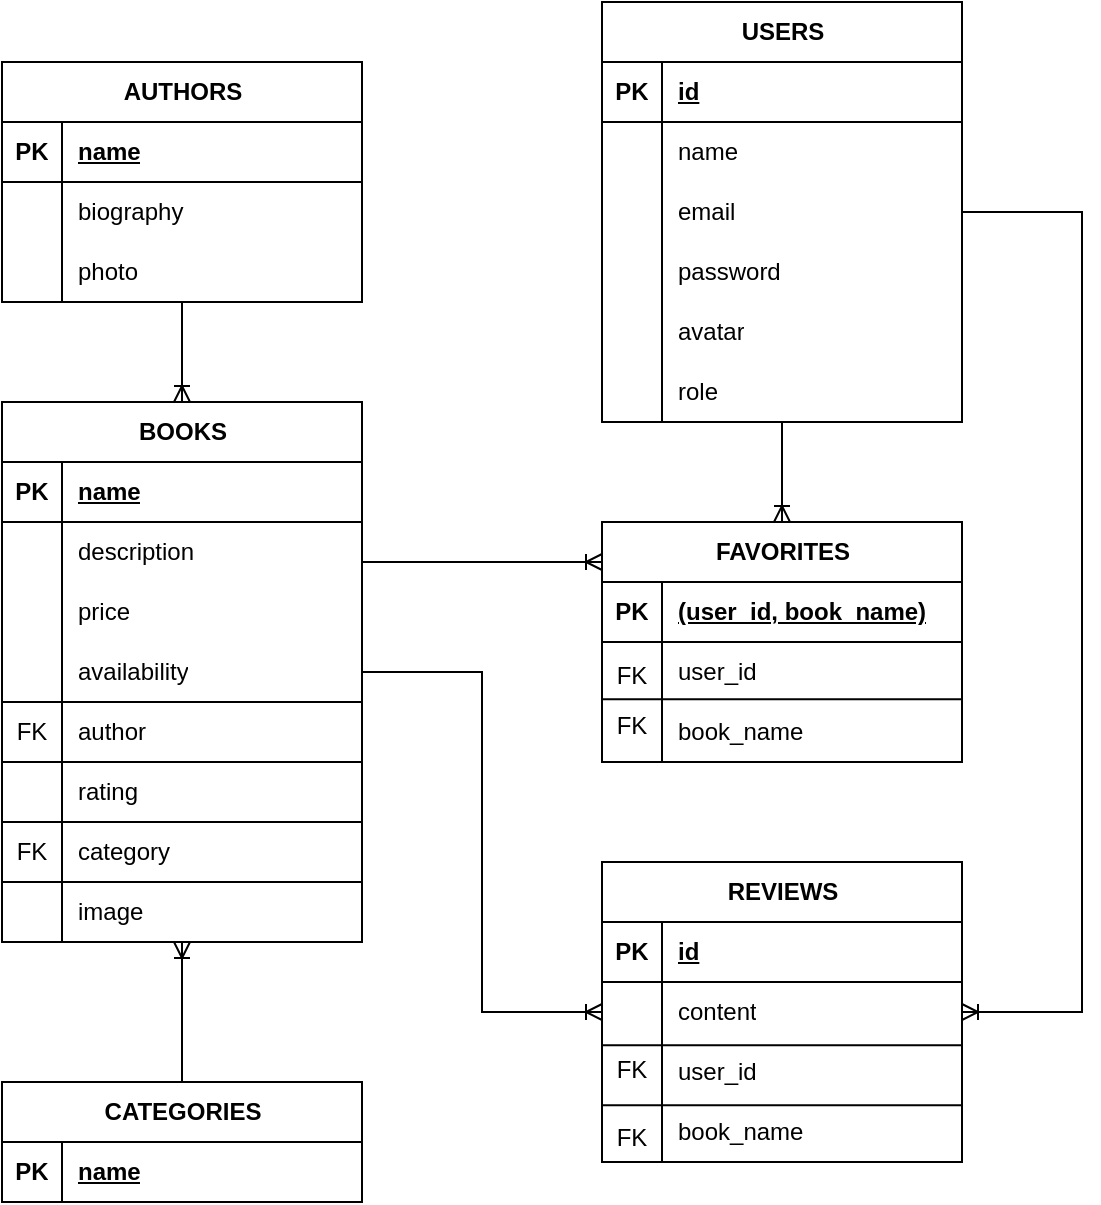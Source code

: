 <mxfile version="23.1.5" type="device">
  <diagram name="Страница — 1" id="vnPhwFJHnzFwssH29mD_">
    <mxGraphModel dx="1235" dy="740" grid="1" gridSize="10" guides="1" tooltips="1" connect="1" arrows="1" fold="1" page="1" pageScale="1" pageWidth="827" pageHeight="1169" math="0" shadow="0">
      <root>
        <mxCell id="0" />
        <mxCell id="1" parent="0" />
        <mxCell id="-K-xF2deEh4Nze6pTXNh-1" value="USERS" style="shape=table;startSize=30;container=1;collapsible=1;childLayout=tableLayout;fixedRows=1;rowLines=0;fontStyle=1;align=center;resizeLast=1;html=1;" vertex="1" parent="1">
          <mxGeometry x="380" y="80" width="180" height="210" as="geometry" />
        </mxCell>
        <mxCell id="-K-xF2deEh4Nze6pTXNh-2" value="" style="shape=tableRow;horizontal=0;startSize=0;swimlaneHead=0;swimlaneBody=0;fillColor=none;collapsible=0;dropTarget=0;points=[[0,0.5],[1,0.5]];portConstraint=eastwest;top=0;left=0;right=0;bottom=1;" vertex="1" parent="-K-xF2deEh4Nze6pTXNh-1">
          <mxGeometry y="30" width="180" height="30" as="geometry" />
        </mxCell>
        <mxCell id="-K-xF2deEh4Nze6pTXNh-3" value="PK" style="shape=partialRectangle;connectable=0;fillColor=none;top=0;left=0;bottom=0;right=0;fontStyle=1;overflow=hidden;whiteSpace=wrap;html=1;" vertex="1" parent="-K-xF2deEh4Nze6pTXNh-2">
          <mxGeometry width="30" height="30" as="geometry">
            <mxRectangle width="30" height="30" as="alternateBounds" />
          </mxGeometry>
        </mxCell>
        <mxCell id="-K-xF2deEh4Nze6pTXNh-4" value="id" style="shape=partialRectangle;connectable=0;fillColor=none;top=0;left=0;bottom=0;right=0;align=left;spacingLeft=6;fontStyle=5;overflow=hidden;whiteSpace=wrap;html=1;" vertex="1" parent="-K-xF2deEh4Nze6pTXNh-2">
          <mxGeometry x="30" width="150" height="30" as="geometry">
            <mxRectangle width="150" height="30" as="alternateBounds" />
          </mxGeometry>
        </mxCell>
        <mxCell id="-K-xF2deEh4Nze6pTXNh-5" value="" style="shape=tableRow;horizontal=0;startSize=0;swimlaneHead=0;swimlaneBody=0;fillColor=none;collapsible=0;dropTarget=0;points=[[0,0.5],[1,0.5]];portConstraint=eastwest;top=0;left=0;right=0;bottom=0;" vertex="1" parent="-K-xF2deEh4Nze6pTXNh-1">
          <mxGeometry y="60" width="180" height="30" as="geometry" />
        </mxCell>
        <mxCell id="-K-xF2deEh4Nze6pTXNh-6" value="" style="shape=partialRectangle;connectable=0;fillColor=none;top=0;left=0;bottom=0;right=0;editable=1;overflow=hidden;whiteSpace=wrap;html=1;" vertex="1" parent="-K-xF2deEh4Nze6pTXNh-5">
          <mxGeometry width="30" height="30" as="geometry">
            <mxRectangle width="30" height="30" as="alternateBounds" />
          </mxGeometry>
        </mxCell>
        <mxCell id="-K-xF2deEh4Nze6pTXNh-7" value="name" style="shape=partialRectangle;connectable=0;fillColor=none;top=0;left=0;bottom=0;right=0;align=left;spacingLeft=6;overflow=hidden;whiteSpace=wrap;html=1;" vertex="1" parent="-K-xF2deEh4Nze6pTXNh-5">
          <mxGeometry x="30" width="150" height="30" as="geometry">
            <mxRectangle width="150" height="30" as="alternateBounds" />
          </mxGeometry>
        </mxCell>
        <mxCell id="-K-xF2deEh4Nze6pTXNh-8" value="" style="shape=tableRow;horizontal=0;startSize=0;swimlaneHead=0;swimlaneBody=0;fillColor=none;collapsible=0;dropTarget=0;points=[[0,0.5],[1,0.5]];portConstraint=eastwest;top=0;left=0;right=0;bottom=0;" vertex="1" parent="-K-xF2deEh4Nze6pTXNh-1">
          <mxGeometry y="90" width="180" height="30" as="geometry" />
        </mxCell>
        <mxCell id="-K-xF2deEh4Nze6pTXNh-9" value="" style="shape=partialRectangle;connectable=0;fillColor=none;top=0;left=0;bottom=0;right=0;editable=1;overflow=hidden;whiteSpace=wrap;html=1;" vertex="1" parent="-K-xF2deEh4Nze6pTXNh-8">
          <mxGeometry width="30" height="30" as="geometry">
            <mxRectangle width="30" height="30" as="alternateBounds" />
          </mxGeometry>
        </mxCell>
        <mxCell id="-K-xF2deEh4Nze6pTXNh-10" value="email" style="shape=partialRectangle;connectable=0;fillColor=none;top=0;left=0;bottom=0;right=0;align=left;spacingLeft=6;overflow=hidden;whiteSpace=wrap;html=1;" vertex="1" parent="-K-xF2deEh4Nze6pTXNh-8">
          <mxGeometry x="30" width="150" height="30" as="geometry">
            <mxRectangle width="150" height="30" as="alternateBounds" />
          </mxGeometry>
        </mxCell>
        <mxCell id="-K-xF2deEh4Nze6pTXNh-11" value="" style="shape=tableRow;horizontal=0;startSize=0;swimlaneHead=0;swimlaneBody=0;fillColor=none;collapsible=0;dropTarget=0;points=[[0,0.5],[1,0.5]];portConstraint=eastwest;top=0;left=0;right=0;bottom=0;" vertex="1" parent="-K-xF2deEh4Nze6pTXNh-1">
          <mxGeometry y="120" width="180" height="30" as="geometry" />
        </mxCell>
        <mxCell id="-K-xF2deEh4Nze6pTXNh-12" value="" style="shape=partialRectangle;connectable=0;fillColor=none;top=0;left=0;bottom=0;right=0;editable=1;overflow=hidden;whiteSpace=wrap;html=1;" vertex="1" parent="-K-xF2deEh4Nze6pTXNh-11">
          <mxGeometry width="30" height="30" as="geometry">
            <mxRectangle width="30" height="30" as="alternateBounds" />
          </mxGeometry>
        </mxCell>
        <mxCell id="-K-xF2deEh4Nze6pTXNh-13" value="password" style="shape=partialRectangle;connectable=0;fillColor=none;top=0;left=0;bottom=0;right=0;align=left;spacingLeft=6;overflow=hidden;whiteSpace=wrap;html=1;" vertex="1" parent="-K-xF2deEh4Nze6pTXNh-11">
          <mxGeometry x="30" width="150" height="30" as="geometry">
            <mxRectangle width="150" height="30" as="alternateBounds" />
          </mxGeometry>
        </mxCell>
        <mxCell id="-K-xF2deEh4Nze6pTXNh-14" value="" style="shape=tableRow;horizontal=0;startSize=0;swimlaneHead=0;swimlaneBody=0;fillColor=none;collapsible=0;dropTarget=0;points=[[0,0.5],[1,0.5]];portConstraint=eastwest;top=0;left=0;right=0;bottom=0;" vertex="1" parent="-K-xF2deEh4Nze6pTXNh-1">
          <mxGeometry y="150" width="180" height="30" as="geometry" />
        </mxCell>
        <mxCell id="-K-xF2deEh4Nze6pTXNh-15" value="" style="shape=partialRectangle;connectable=0;fillColor=none;top=0;left=0;bottom=0;right=0;editable=1;overflow=hidden;whiteSpace=wrap;html=1;" vertex="1" parent="-K-xF2deEh4Nze6pTXNh-14">
          <mxGeometry width="30" height="30" as="geometry">
            <mxRectangle width="30" height="30" as="alternateBounds" />
          </mxGeometry>
        </mxCell>
        <mxCell id="-K-xF2deEh4Nze6pTXNh-16" value="avatar" style="shape=partialRectangle;connectable=0;fillColor=none;top=0;left=0;bottom=0;right=0;align=left;spacingLeft=6;overflow=hidden;whiteSpace=wrap;html=1;" vertex="1" parent="-K-xF2deEh4Nze6pTXNh-14">
          <mxGeometry x="30" width="150" height="30" as="geometry">
            <mxRectangle width="150" height="30" as="alternateBounds" />
          </mxGeometry>
        </mxCell>
        <mxCell id="-K-xF2deEh4Nze6pTXNh-17" value="" style="shape=tableRow;horizontal=0;startSize=0;swimlaneHead=0;swimlaneBody=0;fillColor=none;collapsible=0;dropTarget=0;points=[[0,0.5],[1,0.5]];portConstraint=eastwest;top=0;left=0;right=0;bottom=0;" vertex="1" parent="-K-xF2deEh4Nze6pTXNh-1">
          <mxGeometry y="180" width="180" height="30" as="geometry" />
        </mxCell>
        <mxCell id="-K-xF2deEh4Nze6pTXNh-18" value="" style="shape=partialRectangle;connectable=0;fillColor=none;top=0;left=0;bottom=0;right=0;editable=1;overflow=hidden;whiteSpace=wrap;html=1;" vertex="1" parent="-K-xF2deEh4Nze6pTXNh-17">
          <mxGeometry width="30" height="30" as="geometry">
            <mxRectangle width="30" height="30" as="alternateBounds" />
          </mxGeometry>
        </mxCell>
        <mxCell id="-K-xF2deEh4Nze6pTXNh-19" value="role" style="shape=partialRectangle;connectable=0;fillColor=none;top=0;left=0;bottom=0;right=0;align=left;spacingLeft=6;overflow=hidden;whiteSpace=wrap;html=1;" vertex="1" parent="-K-xF2deEh4Nze6pTXNh-17">
          <mxGeometry x="30" width="150" height="30" as="geometry">
            <mxRectangle width="150" height="30" as="alternateBounds" />
          </mxGeometry>
        </mxCell>
        <mxCell id="-K-xF2deEh4Nze6pTXNh-199" style="edgeStyle=orthogonalEdgeStyle;rounded=0;orthogonalLoop=1;jettySize=auto;html=1;exitX=0.5;exitY=0;exitDx=0;exitDy=0;endArrow=ERoneToMany;endFill=0;" edge="1" parent="1" source="-K-xF2deEh4Nze6pTXNh-23" target="-K-xF2deEh4Nze6pTXNh-61">
          <mxGeometry relative="1" as="geometry" />
        </mxCell>
        <mxCell id="-K-xF2deEh4Nze6pTXNh-23" value="CATEGORIES" style="shape=table;startSize=30;container=1;collapsible=1;childLayout=tableLayout;fixedRows=1;rowLines=0;fontStyle=1;align=center;resizeLast=1;html=1;" vertex="1" parent="1">
          <mxGeometry x="80" y="620" width="180" height="60" as="geometry" />
        </mxCell>
        <mxCell id="-K-xF2deEh4Nze6pTXNh-24" value="" style="shape=tableRow;horizontal=0;startSize=0;swimlaneHead=0;swimlaneBody=0;fillColor=none;collapsible=0;dropTarget=0;points=[[0,0.5],[1,0.5]];portConstraint=eastwest;top=0;left=0;right=0;bottom=1;" vertex="1" parent="-K-xF2deEh4Nze6pTXNh-23">
          <mxGeometry y="30" width="180" height="30" as="geometry" />
        </mxCell>
        <mxCell id="-K-xF2deEh4Nze6pTXNh-25" value="PK" style="shape=partialRectangle;connectable=0;fillColor=none;top=0;left=0;bottom=0;right=0;fontStyle=1;overflow=hidden;whiteSpace=wrap;html=1;" vertex="1" parent="-K-xF2deEh4Nze6pTXNh-24">
          <mxGeometry width="30" height="30" as="geometry">
            <mxRectangle width="30" height="30" as="alternateBounds" />
          </mxGeometry>
        </mxCell>
        <mxCell id="-K-xF2deEh4Nze6pTXNh-26" value="name" style="shape=partialRectangle;connectable=0;fillColor=none;top=0;left=0;bottom=0;right=0;align=left;spacingLeft=6;fontStyle=5;overflow=hidden;whiteSpace=wrap;html=1;" vertex="1" parent="-K-xF2deEh4Nze6pTXNh-24">
          <mxGeometry x="30" width="150" height="30" as="geometry">
            <mxRectangle width="150" height="30" as="alternateBounds" />
          </mxGeometry>
        </mxCell>
        <mxCell id="-K-xF2deEh4Nze6pTXNh-200" style="edgeStyle=orthogonalEdgeStyle;rounded=0;orthogonalLoop=1;jettySize=auto;html=1;endArrow=ERoneToMany;endFill=0;" edge="1" parent="1" source="-K-xF2deEh4Nze6pTXNh-42" target="-K-xF2deEh4Nze6pTXNh-61">
          <mxGeometry relative="1" as="geometry" />
        </mxCell>
        <mxCell id="-K-xF2deEh4Nze6pTXNh-42" value="AUTHORS" style="shape=table;startSize=30;container=1;collapsible=1;childLayout=tableLayout;fixedRows=1;rowLines=0;fontStyle=1;align=center;resizeLast=1;html=1;" vertex="1" parent="1">
          <mxGeometry x="80" y="110" width="180" height="120" as="geometry" />
        </mxCell>
        <mxCell id="-K-xF2deEh4Nze6pTXNh-43" value="" style="shape=tableRow;horizontal=0;startSize=0;swimlaneHead=0;swimlaneBody=0;fillColor=none;collapsible=0;dropTarget=0;points=[[0,0.5],[1,0.5]];portConstraint=eastwest;top=0;left=0;right=0;bottom=1;" vertex="1" parent="-K-xF2deEh4Nze6pTXNh-42">
          <mxGeometry y="30" width="180" height="30" as="geometry" />
        </mxCell>
        <mxCell id="-K-xF2deEh4Nze6pTXNh-44" value="PK" style="shape=partialRectangle;connectable=0;fillColor=none;top=0;left=0;bottom=0;right=0;fontStyle=1;overflow=hidden;whiteSpace=wrap;html=1;" vertex="1" parent="-K-xF2deEh4Nze6pTXNh-43">
          <mxGeometry width="30" height="30" as="geometry">
            <mxRectangle width="30" height="30" as="alternateBounds" />
          </mxGeometry>
        </mxCell>
        <mxCell id="-K-xF2deEh4Nze6pTXNh-45" value="name" style="shape=partialRectangle;connectable=0;fillColor=none;top=0;left=0;bottom=0;right=0;align=left;spacingLeft=6;fontStyle=5;overflow=hidden;whiteSpace=wrap;html=1;" vertex="1" parent="-K-xF2deEh4Nze6pTXNh-43">
          <mxGeometry x="30" width="150" height="30" as="geometry">
            <mxRectangle width="150" height="30" as="alternateBounds" />
          </mxGeometry>
        </mxCell>
        <mxCell id="-K-xF2deEh4Nze6pTXNh-46" value="" style="shape=tableRow;horizontal=0;startSize=0;swimlaneHead=0;swimlaneBody=0;fillColor=none;collapsible=0;dropTarget=0;points=[[0,0.5],[1,0.5]];portConstraint=eastwest;top=0;left=0;right=0;bottom=0;" vertex="1" parent="-K-xF2deEh4Nze6pTXNh-42">
          <mxGeometry y="60" width="180" height="30" as="geometry" />
        </mxCell>
        <mxCell id="-K-xF2deEh4Nze6pTXNh-47" value="" style="shape=partialRectangle;connectable=0;fillColor=none;top=0;left=0;bottom=0;right=0;editable=1;overflow=hidden;whiteSpace=wrap;html=1;" vertex="1" parent="-K-xF2deEh4Nze6pTXNh-46">
          <mxGeometry width="30" height="30" as="geometry">
            <mxRectangle width="30" height="30" as="alternateBounds" />
          </mxGeometry>
        </mxCell>
        <mxCell id="-K-xF2deEh4Nze6pTXNh-48" value="biography" style="shape=partialRectangle;connectable=0;fillColor=none;top=0;left=0;bottom=0;right=0;align=left;spacingLeft=6;overflow=hidden;whiteSpace=wrap;html=1;" vertex="1" parent="-K-xF2deEh4Nze6pTXNh-46">
          <mxGeometry x="30" width="150" height="30" as="geometry">
            <mxRectangle width="150" height="30" as="alternateBounds" />
          </mxGeometry>
        </mxCell>
        <mxCell id="-K-xF2deEh4Nze6pTXNh-49" value="" style="shape=tableRow;horizontal=0;startSize=0;swimlaneHead=0;swimlaneBody=0;fillColor=none;collapsible=0;dropTarget=0;points=[[0,0.5],[1,0.5]];portConstraint=eastwest;top=0;left=0;right=0;bottom=0;" vertex="1" parent="-K-xF2deEh4Nze6pTXNh-42">
          <mxGeometry y="90" width="180" height="30" as="geometry" />
        </mxCell>
        <mxCell id="-K-xF2deEh4Nze6pTXNh-50" value="" style="shape=partialRectangle;connectable=0;fillColor=none;top=0;left=0;bottom=0;right=0;editable=1;overflow=hidden;whiteSpace=wrap;html=1;" vertex="1" parent="-K-xF2deEh4Nze6pTXNh-49">
          <mxGeometry width="30" height="30" as="geometry">
            <mxRectangle width="30" height="30" as="alternateBounds" />
          </mxGeometry>
        </mxCell>
        <mxCell id="-K-xF2deEh4Nze6pTXNh-51" value="photo" style="shape=partialRectangle;connectable=0;fillColor=none;top=0;left=0;bottom=0;right=0;align=left;spacingLeft=6;overflow=hidden;whiteSpace=wrap;html=1;" vertex="1" parent="-K-xF2deEh4Nze6pTXNh-49">
          <mxGeometry x="30" width="150" height="30" as="geometry">
            <mxRectangle width="150" height="30" as="alternateBounds" />
          </mxGeometry>
        </mxCell>
        <mxCell id="-K-xF2deEh4Nze6pTXNh-142" value="" style="group" vertex="1" connectable="0" parent="1">
          <mxGeometry x="80" y="280" width="180" height="270" as="geometry" />
        </mxCell>
        <mxCell id="-K-xF2deEh4Nze6pTXNh-61" value="BOOKS" style="shape=table;startSize=30;container=1;collapsible=1;childLayout=tableLayout;fixedRows=1;rowLines=0;fontStyle=1;align=center;resizeLast=1;html=1;" vertex="1" parent="-K-xF2deEh4Nze6pTXNh-142">
          <mxGeometry width="180" height="270" as="geometry" />
        </mxCell>
        <mxCell id="-K-xF2deEh4Nze6pTXNh-62" value="" style="shape=tableRow;horizontal=0;startSize=0;swimlaneHead=0;swimlaneBody=0;fillColor=none;collapsible=0;dropTarget=0;points=[[0,0.5],[1,0.5]];portConstraint=eastwest;top=0;left=0;right=0;bottom=1;" vertex="1" parent="-K-xF2deEh4Nze6pTXNh-61">
          <mxGeometry y="30" width="180" height="30" as="geometry" />
        </mxCell>
        <mxCell id="-K-xF2deEh4Nze6pTXNh-63" value="PK" style="shape=partialRectangle;connectable=0;fillColor=none;top=0;left=0;bottom=0;right=0;fontStyle=1;overflow=hidden;whiteSpace=wrap;html=1;" vertex="1" parent="-K-xF2deEh4Nze6pTXNh-62">
          <mxGeometry width="30" height="30" as="geometry">
            <mxRectangle width="30" height="30" as="alternateBounds" />
          </mxGeometry>
        </mxCell>
        <mxCell id="-K-xF2deEh4Nze6pTXNh-64" value="name" style="shape=partialRectangle;connectable=0;fillColor=none;top=0;left=0;bottom=0;right=0;align=left;spacingLeft=6;fontStyle=5;overflow=hidden;whiteSpace=wrap;html=1;" vertex="1" parent="-K-xF2deEh4Nze6pTXNh-62">
          <mxGeometry x="30" width="150" height="30" as="geometry">
            <mxRectangle width="150" height="30" as="alternateBounds" />
          </mxGeometry>
        </mxCell>
        <mxCell id="-K-xF2deEh4Nze6pTXNh-65" value="" style="shape=tableRow;horizontal=0;startSize=0;swimlaneHead=0;swimlaneBody=0;fillColor=none;collapsible=0;dropTarget=0;points=[[0,0.5],[1,0.5]];portConstraint=eastwest;top=0;left=0;right=0;bottom=0;" vertex="1" parent="-K-xF2deEh4Nze6pTXNh-61">
          <mxGeometry y="60" width="180" height="30" as="geometry" />
        </mxCell>
        <mxCell id="-K-xF2deEh4Nze6pTXNh-66" value="" style="shape=partialRectangle;connectable=0;fillColor=none;top=0;left=0;bottom=0;right=0;editable=1;overflow=hidden;whiteSpace=wrap;html=1;" vertex="1" parent="-K-xF2deEh4Nze6pTXNh-65">
          <mxGeometry width="30" height="30" as="geometry">
            <mxRectangle width="30" height="30" as="alternateBounds" />
          </mxGeometry>
        </mxCell>
        <mxCell id="-K-xF2deEh4Nze6pTXNh-67" value="description" style="shape=partialRectangle;connectable=0;fillColor=none;top=0;left=0;bottom=0;right=0;align=left;spacingLeft=6;overflow=hidden;whiteSpace=wrap;html=1;" vertex="1" parent="-K-xF2deEh4Nze6pTXNh-65">
          <mxGeometry x="30" width="150" height="30" as="geometry">
            <mxRectangle width="150" height="30" as="alternateBounds" />
          </mxGeometry>
        </mxCell>
        <mxCell id="-K-xF2deEh4Nze6pTXNh-68" value="" style="shape=tableRow;horizontal=0;startSize=0;swimlaneHead=0;swimlaneBody=0;fillColor=none;collapsible=0;dropTarget=0;points=[[0,0.5],[1,0.5]];portConstraint=eastwest;top=0;left=0;right=0;bottom=0;" vertex="1" parent="-K-xF2deEh4Nze6pTXNh-61">
          <mxGeometry y="90" width="180" height="30" as="geometry" />
        </mxCell>
        <mxCell id="-K-xF2deEh4Nze6pTXNh-69" value="" style="shape=partialRectangle;connectable=0;fillColor=none;top=0;left=0;bottom=0;right=0;editable=1;overflow=hidden;whiteSpace=wrap;html=1;" vertex="1" parent="-K-xF2deEh4Nze6pTXNh-68">
          <mxGeometry width="30" height="30" as="geometry">
            <mxRectangle width="30" height="30" as="alternateBounds" />
          </mxGeometry>
        </mxCell>
        <mxCell id="-K-xF2deEh4Nze6pTXNh-70" value="price" style="shape=partialRectangle;connectable=0;fillColor=none;top=0;left=0;bottom=0;right=0;align=left;spacingLeft=6;overflow=hidden;whiteSpace=wrap;html=1;" vertex="1" parent="-K-xF2deEh4Nze6pTXNh-68">
          <mxGeometry x="30" width="150" height="30" as="geometry">
            <mxRectangle width="150" height="30" as="alternateBounds" />
          </mxGeometry>
        </mxCell>
        <mxCell id="-K-xF2deEh4Nze6pTXNh-71" value="" style="shape=tableRow;horizontal=0;startSize=0;swimlaneHead=0;swimlaneBody=0;fillColor=none;collapsible=0;dropTarget=0;points=[[0,0.5],[1,0.5]];portConstraint=eastwest;top=0;left=0;right=0;bottom=0;" vertex="1" parent="-K-xF2deEh4Nze6pTXNh-61">
          <mxGeometry y="120" width="180" height="30" as="geometry" />
        </mxCell>
        <mxCell id="-K-xF2deEh4Nze6pTXNh-72" value="" style="shape=partialRectangle;connectable=0;fillColor=none;top=0;left=0;bottom=0;right=0;editable=1;overflow=hidden;whiteSpace=wrap;html=1;" vertex="1" parent="-K-xF2deEh4Nze6pTXNh-71">
          <mxGeometry width="30" height="30" as="geometry">
            <mxRectangle width="30" height="30" as="alternateBounds" />
          </mxGeometry>
        </mxCell>
        <mxCell id="-K-xF2deEh4Nze6pTXNh-73" value="availability" style="shape=partialRectangle;connectable=0;fillColor=none;top=0;left=0;bottom=0;right=0;align=left;spacingLeft=6;overflow=hidden;whiteSpace=wrap;html=1;" vertex="1" parent="-K-xF2deEh4Nze6pTXNh-71">
          <mxGeometry x="30" width="150" height="30" as="geometry">
            <mxRectangle width="150" height="30" as="alternateBounds" />
          </mxGeometry>
        </mxCell>
        <mxCell id="-K-xF2deEh4Nze6pTXNh-74" value="" style="shape=tableRow;horizontal=0;startSize=0;swimlaneHead=0;swimlaneBody=0;fillColor=none;collapsible=0;dropTarget=0;points=[[0,0.5],[1,0.5]];portConstraint=eastwest;top=0;left=0;right=0;bottom=0;strokeColor=default;" vertex="1" parent="-K-xF2deEh4Nze6pTXNh-61">
          <mxGeometry y="150" width="180" height="30" as="geometry" />
        </mxCell>
        <mxCell id="-K-xF2deEh4Nze6pTXNh-75" value="" style="shape=partialRectangle;connectable=0;fillColor=none;top=0;left=0;bottom=0;right=0;editable=1;overflow=hidden;whiteSpace=wrap;html=1;" vertex="1" parent="-K-xF2deEh4Nze6pTXNh-74">
          <mxGeometry width="30" height="30" as="geometry">
            <mxRectangle width="30" height="30" as="alternateBounds" />
          </mxGeometry>
        </mxCell>
        <mxCell id="-K-xF2deEh4Nze6pTXNh-76" value="author" style="shape=partialRectangle;connectable=0;fillColor=none;top=0;left=0;bottom=0;right=0;align=left;spacingLeft=6;overflow=hidden;whiteSpace=wrap;html=1;strokeColor=default;" vertex="1" parent="-K-xF2deEh4Nze6pTXNh-74">
          <mxGeometry x="30" width="150" height="30" as="geometry">
            <mxRectangle width="150" height="30" as="alternateBounds" />
          </mxGeometry>
        </mxCell>
        <mxCell id="-K-xF2deEh4Nze6pTXNh-77" value="" style="shape=tableRow;horizontal=0;startSize=0;swimlaneHead=0;swimlaneBody=0;fillColor=none;collapsible=0;dropTarget=0;points=[[0,0.5],[1,0.5]];portConstraint=eastwest;top=0;left=0;right=0;bottom=0;" vertex="1" parent="-K-xF2deEh4Nze6pTXNh-61">
          <mxGeometry y="180" width="180" height="30" as="geometry" />
        </mxCell>
        <mxCell id="-K-xF2deEh4Nze6pTXNh-78" value="" style="shape=partialRectangle;connectable=0;fillColor=none;top=0;left=0;bottom=0;right=0;editable=1;overflow=hidden;whiteSpace=wrap;html=1;" vertex="1" parent="-K-xF2deEh4Nze6pTXNh-77">
          <mxGeometry width="30" height="30" as="geometry">
            <mxRectangle width="30" height="30" as="alternateBounds" />
          </mxGeometry>
        </mxCell>
        <mxCell id="-K-xF2deEh4Nze6pTXNh-79" value="rating" style="shape=partialRectangle;connectable=0;fillColor=none;top=0;left=0;bottom=0;right=0;align=left;spacingLeft=6;overflow=hidden;whiteSpace=wrap;html=1;" vertex="1" parent="-K-xF2deEh4Nze6pTXNh-77">
          <mxGeometry x="30" width="150" height="30" as="geometry">
            <mxRectangle width="150" height="30" as="alternateBounds" />
          </mxGeometry>
        </mxCell>
        <mxCell id="-K-xF2deEh4Nze6pTXNh-80" value="" style="shape=tableRow;horizontal=0;startSize=0;swimlaneHead=0;swimlaneBody=0;fillColor=none;collapsible=0;dropTarget=0;points=[[0,0.5],[1,0.5]];portConstraint=eastwest;top=0;left=0;right=0;bottom=0;perimeterSpacing=0;labelBorderColor=none;" vertex="1" parent="-K-xF2deEh4Nze6pTXNh-61">
          <mxGeometry y="210" width="180" height="30" as="geometry" />
        </mxCell>
        <mxCell id="-K-xF2deEh4Nze6pTXNh-81" value="" style="shape=partialRectangle;connectable=0;fillColor=none;top=0;left=0;bottom=0;right=0;editable=1;overflow=hidden;whiteSpace=wrap;html=1;" vertex="1" parent="-K-xF2deEh4Nze6pTXNh-80">
          <mxGeometry width="30" height="30" as="geometry">
            <mxRectangle width="30" height="30" as="alternateBounds" />
          </mxGeometry>
        </mxCell>
        <mxCell id="-K-xF2deEh4Nze6pTXNh-82" value="category" style="shape=partialRectangle;connectable=0;fillColor=none;top=0;left=0;bottom=0;right=0;align=left;spacingLeft=6;overflow=hidden;whiteSpace=wrap;html=1;" vertex="1" parent="-K-xF2deEh4Nze6pTXNh-80">
          <mxGeometry x="30" width="150" height="30" as="geometry">
            <mxRectangle width="150" height="30" as="alternateBounds" />
          </mxGeometry>
        </mxCell>
        <mxCell id="-K-xF2deEh4Nze6pTXNh-83" value="" style="shape=tableRow;horizontal=0;startSize=0;swimlaneHead=0;swimlaneBody=0;fillColor=none;collapsible=0;dropTarget=0;points=[[0,0.5],[1,0.5]];portConstraint=eastwest;top=0;left=0;right=0;bottom=0;" vertex="1" parent="-K-xF2deEh4Nze6pTXNh-61">
          <mxGeometry y="240" width="180" height="30" as="geometry" />
        </mxCell>
        <mxCell id="-K-xF2deEh4Nze6pTXNh-84" value="" style="shape=partialRectangle;connectable=0;fillColor=none;top=0;left=0;bottom=0;right=0;editable=1;overflow=hidden;whiteSpace=wrap;html=1;" vertex="1" parent="-K-xF2deEh4Nze6pTXNh-83">
          <mxGeometry width="30" height="30" as="geometry">
            <mxRectangle width="30" height="30" as="alternateBounds" />
          </mxGeometry>
        </mxCell>
        <mxCell id="-K-xF2deEh4Nze6pTXNh-85" value="image" style="shape=partialRectangle;connectable=0;fillColor=none;top=0;left=0;bottom=0;right=0;align=left;spacingLeft=6;overflow=hidden;whiteSpace=wrap;html=1;" vertex="1" parent="-K-xF2deEh4Nze6pTXNh-83">
          <mxGeometry x="30" width="150" height="30" as="geometry">
            <mxRectangle width="150" height="30" as="alternateBounds" />
          </mxGeometry>
        </mxCell>
        <mxCell id="-K-xF2deEh4Nze6pTXNh-105" value="" style="shape=tableRow;horizontal=0;startSize=0;swimlaneHead=0;swimlaneBody=0;fillColor=none;collapsible=0;dropTarget=0;points=[[0,0.5],[1,0.5]];portConstraint=eastwest;top=0;left=0;right=0;bottom=1;" vertex="1" parent="-K-xF2deEh4Nze6pTXNh-142">
          <mxGeometry y="150" width="180" height="30" as="geometry" />
        </mxCell>
        <mxCell id="-K-xF2deEh4Nze6pTXNh-106" value="&lt;span style=&quot;font-weight: normal;&quot;&gt;FK&lt;/span&gt;" style="shape=partialRectangle;connectable=0;fillColor=none;top=0;left=0;bottom=0;right=0;fontStyle=1;overflow=hidden;whiteSpace=wrap;html=1;" vertex="1" parent="-K-xF2deEh4Nze6pTXNh-105">
          <mxGeometry width="30" height="30" as="geometry">
            <mxRectangle width="30" height="30" as="alternateBounds" />
          </mxGeometry>
        </mxCell>
        <mxCell id="-K-xF2deEh4Nze6pTXNh-133" value="" style="shape=tableRow;horizontal=0;startSize=0;swimlaneHead=0;swimlaneBody=0;fillColor=none;collapsible=0;dropTarget=0;points=[[0,0.5],[1,0.5]];portConstraint=eastwest;top=0;left=0;right=0;bottom=1;" vertex="1" parent="-K-xF2deEh4Nze6pTXNh-142">
          <mxGeometry y="210" width="180" height="30" as="geometry" />
        </mxCell>
        <mxCell id="-K-xF2deEh4Nze6pTXNh-134" value="&lt;span style=&quot;font-weight: normal;&quot;&gt;FK&lt;/span&gt;" style="shape=partialRectangle;connectable=0;fillColor=none;top=0;left=0;bottom=0;right=0;fontStyle=1;overflow=hidden;whiteSpace=wrap;html=1;" vertex="1" parent="-K-xF2deEh4Nze6pTXNh-133">
          <mxGeometry width="30" height="30" as="geometry">
            <mxRectangle width="30" height="30" as="alternateBounds" />
          </mxGeometry>
        </mxCell>
        <mxCell id="-K-xF2deEh4Nze6pTXNh-136" value="" style="shape=tableRow;horizontal=0;startSize=0;swimlaneHead=0;swimlaneBody=0;fillColor=none;collapsible=0;dropTarget=0;points=[[0,0.5],[1,0.5]];portConstraint=eastwest;top=0;left=0;right=0;bottom=1;" vertex="1" parent="-K-xF2deEh4Nze6pTXNh-142">
          <mxGeometry y="120" width="180" height="30" as="geometry" />
        </mxCell>
        <mxCell id="-K-xF2deEh4Nze6pTXNh-139" value="" style="shape=tableRow;horizontal=0;startSize=0;swimlaneHead=0;swimlaneBody=0;fillColor=none;collapsible=0;dropTarget=0;points=[[0,0.5],[1,0.5]];portConstraint=eastwest;top=0;left=0;right=0;bottom=1;" vertex="1" parent="-K-xF2deEh4Nze6pTXNh-142">
          <mxGeometry y="180" width="180" height="30" as="geometry" />
        </mxCell>
        <mxCell id="-K-xF2deEh4Nze6pTXNh-177" value="" style="group" vertex="1" connectable="0" parent="1">
          <mxGeometry x="380" y="510" width="180" height="150" as="geometry" />
        </mxCell>
        <mxCell id="-K-xF2deEh4Nze6pTXNh-171" value="" style="shape=tableRow;horizontal=0;startSize=0;swimlaneHead=0;swimlaneBody=0;fillColor=none;collapsible=0;dropTarget=0;points=[[0,0.5],[1,0.5]];portConstraint=eastwest;top=0;left=0;right=0;bottom=1;" vertex="1" parent="-K-xF2deEh4Nze6pTXNh-177">
          <mxGeometry y="74.997" width="180" height="16.667" as="geometry" />
        </mxCell>
        <mxCell id="-K-xF2deEh4Nze6pTXNh-144" value="REVIEWS" style="shape=table;startSize=30;container=1;collapsible=1;childLayout=tableLayout;fixedRows=1;rowLines=0;fontStyle=1;align=center;resizeLast=1;html=1;" vertex="1" parent="-K-xF2deEh4Nze6pTXNh-177">
          <mxGeometry width="180" height="150" as="geometry" />
        </mxCell>
        <mxCell id="-K-xF2deEh4Nze6pTXNh-145" value="" style="shape=tableRow;horizontal=0;startSize=0;swimlaneHead=0;swimlaneBody=0;fillColor=none;collapsible=0;dropTarget=0;points=[[0,0.5],[1,0.5]];portConstraint=eastwest;top=0;left=0;right=0;bottom=1;" vertex="1" parent="-K-xF2deEh4Nze6pTXNh-144">
          <mxGeometry y="30" width="180" height="30" as="geometry" />
        </mxCell>
        <mxCell id="-K-xF2deEh4Nze6pTXNh-146" value="PK" style="shape=partialRectangle;connectable=0;fillColor=none;top=0;left=0;bottom=0;right=0;fontStyle=1;overflow=hidden;whiteSpace=wrap;html=1;" vertex="1" parent="-K-xF2deEh4Nze6pTXNh-145">
          <mxGeometry width="30" height="30" as="geometry">
            <mxRectangle width="30" height="30" as="alternateBounds" />
          </mxGeometry>
        </mxCell>
        <mxCell id="-K-xF2deEh4Nze6pTXNh-147" value="id" style="shape=partialRectangle;connectable=0;fillColor=none;top=0;left=0;bottom=0;right=0;align=left;spacingLeft=6;fontStyle=5;overflow=hidden;whiteSpace=wrap;html=1;" vertex="1" parent="-K-xF2deEh4Nze6pTXNh-145">
          <mxGeometry x="30" width="150" height="30" as="geometry">
            <mxRectangle width="150" height="30" as="alternateBounds" />
          </mxGeometry>
        </mxCell>
        <mxCell id="-K-xF2deEh4Nze6pTXNh-154" value="" style="shape=tableRow;horizontal=0;startSize=0;swimlaneHead=0;swimlaneBody=0;fillColor=none;collapsible=0;dropTarget=0;points=[[0,0.5],[1,0.5]];portConstraint=eastwest;top=0;left=0;right=0;bottom=0;" vertex="1" parent="-K-xF2deEh4Nze6pTXNh-144">
          <mxGeometry y="60" width="180" height="30" as="geometry" />
        </mxCell>
        <mxCell id="-K-xF2deEh4Nze6pTXNh-155" value="" style="shape=partialRectangle;connectable=0;fillColor=none;top=0;left=0;bottom=0;right=0;editable=1;overflow=hidden;whiteSpace=wrap;html=1;" vertex="1" parent="-K-xF2deEh4Nze6pTXNh-154">
          <mxGeometry width="30" height="30" as="geometry">
            <mxRectangle width="30" height="30" as="alternateBounds" />
          </mxGeometry>
        </mxCell>
        <mxCell id="-K-xF2deEh4Nze6pTXNh-156" value="content" style="shape=partialRectangle;connectable=0;fillColor=none;top=0;left=0;bottom=0;right=0;align=left;spacingLeft=6;overflow=hidden;whiteSpace=wrap;html=1;" vertex="1" parent="-K-xF2deEh4Nze6pTXNh-154">
          <mxGeometry x="30" width="150" height="30" as="geometry">
            <mxRectangle width="150" height="30" as="alternateBounds" />
          </mxGeometry>
        </mxCell>
        <mxCell id="-K-xF2deEh4Nze6pTXNh-163" value="" style="shape=tableRow;horizontal=0;startSize=0;swimlaneHead=0;swimlaneBody=0;fillColor=none;collapsible=0;dropTarget=0;points=[[0,0.5],[1,0.5]];portConstraint=eastwest;top=0;left=0;right=0;bottom=0;perimeterSpacing=0;labelBorderColor=none;" vertex="1" parent="-K-xF2deEh4Nze6pTXNh-144">
          <mxGeometry y="90" width="180" height="30" as="geometry" />
        </mxCell>
        <mxCell id="-K-xF2deEh4Nze6pTXNh-164" value="" style="shape=partialRectangle;connectable=0;fillColor=none;top=0;left=0;bottom=0;right=0;editable=1;overflow=hidden;whiteSpace=wrap;html=1;" vertex="1" parent="-K-xF2deEh4Nze6pTXNh-163">
          <mxGeometry width="30" height="30" as="geometry">
            <mxRectangle width="30" height="30" as="alternateBounds" />
          </mxGeometry>
        </mxCell>
        <mxCell id="-K-xF2deEh4Nze6pTXNh-165" value="user_id" style="shape=partialRectangle;connectable=0;fillColor=none;top=0;left=0;bottom=0;right=0;align=left;spacingLeft=6;overflow=hidden;whiteSpace=wrap;html=1;" vertex="1" parent="-K-xF2deEh4Nze6pTXNh-163">
          <mxGeometry x="30" width="150" height="30" as="geometry">
            <mxRectangle width="150" height="30" as="alternateBounds" />
          </mxGeometry>
        </mxCell>
        <mxCell id="-K-xF2deEh4Nze6pTXNh-166" value="" style="shape=tableRow;horizontal=0;startSize=0;swimlaneHead=0;swimlaneBody=0;fillColor=none;collapsible=0;dropTarget=0;points=[[0,0.5],[1,0.5]];portConstraint=eastwest;top=0;left=0;right=0;bottom=0;" vertex="1" parent="-K-xF2deEh4Nze6pTXNh-144">
          <mxGeometry y="120" width="180" height="30" as="geometry" />
        </mxCell>
        <mxCell id="-K-xF2deEh4Nze6pTXNh-167" value="" style="shape=partialRectangle;connectable=0;fillColor=none;top=0;left=0;bottom=0;right=0;editable=1;overflow=hidden;whiteSpace=wrap;html=1;" vertex="1" parent="-K-xF2deEh4Nze6pTXNh-166">
          <mxGeometry width="30" height="30" as="geometry">
            <mxRectangle width="30" height="30" as="alternateBounds" />
          </mxGeometry>
        </mxCell>
        <mxCell id="-K-xF2deEh4Nze6pTXNh-168" value="book_name" style="shape=partialRectangle;connectable=0;fillColor=none;top=0;left=0;bottom=0;right=0;align=left;spacingLeft=6;overflow=hidden;whiteSpace=wrap;html=1;" vertex="1" parent="-K-xF2deEh4Nze6pTXNh-166">
          <mxGeometry x="30" width="150" height="30" as="geometry">
            <mxRectangle width="150" height="30" as="alternateBounds" />
          </mxGeometry>
        </mxCell>
        <mxCell id="-K-xF2deEh4Nze6pTXNh-172" value="&lt;span style=&quot;font-weight: normal;&quot;&gt;FK&lt;/span&gt;" style="shape=partialRectangle;connectable=0;fillColor=none;top=0;left=0;bottom=0;right=0;fontStyle=1;overflow=hidden;whiteSpace=wrap;html=1;" vertex="1" parent="-K-xF2deEh4Nze6pTXNh-177">
          <mxGeometry y="128.327" width="30" height="16.667" as="geometry">
            <mxRectangle width="30" height="30" as="alternateBounds" />
          </mxGeometry>
        </mxCell>
        <mxCell id="-K-xF2deEh4Nze6pTXNh-170" value="&lt;span style=&quot;font-weight: normal;&quot;&gt;FK&lt;/span&gt;" style="shape=partialRectangle;connectable=0;fillColor=none;top=0;left=0;bottom=0;right=0;fontStyle=1;overflow=hidden;whiteSpace=wrap;html=1;" vertex="1" parent="-K-xF2deEh4Nze6pTXNh-177">
          <mxGeometry y="95" width="30" height="16.667" as="geometry">
            <mxRectangle width="30" height="30" as="alternateBounds" />
          </mxGeometry>
        </mxCell>
        <mxCell id="-K-xF2deEh4Nze6pTXNh-176" value="" style="shape=tableRow;horizontal=0;startSize=0;swimlaneHead=0;swimlaneBody=0;fillColor=none;collapsible=0;dropTarget=0;points=[[0,0.5],[1,0.5]];portConstraint=eastwest;top=0;left=0;right=0;bottom=1;" vertex="1" parent="-K-xF2deEh4Nze6pTXNh-177">
          <mxGeometry y="104.997" width="180" height="16.667" as="geometry" />
        </mxCell>
        <mxCell id="-K-xF2deEh4Nze6pTXNh-178" value="" style="group" vertex="1" connectable="0" parent="1">
          <mxGeometry x="380" y="340" width="180" height="150" as="geometry" />
        </mxCell>
        <mxCell id="-K-xF2deEh4Nze6pTXNh-179" value="" style="shape=tableRow;horizontal=0;startSize=0;swimlaneHead=0;swimlaneBody=0;fillColor=none;collapsible=0;dropTarget=0;points=[[0,0.5],[1,0.5]];portConstraint=eastwest;top=0;left=0;right=0;bottom=1;" vertex="1" parent="-K-xF2deEh4Nze6pTXNh-178">
          <mxGeometry y="72.497" width="180" height="16.111" as="geometry" />
        </mxCell>
        <mxCell id="-K-xF2deEh4Nze6pTXNh-180" value="FAVORITES" style="shape=table;startSize=30;container=1;collapsible=1;childLayout=tableLayout;fixedRows=1;rowLines=0;fontStyle=1;align=center;resizeLast=1;html=1;" vertex="1" parent="-K-xF2deEh4Nze6pTXNh-178">
          <mxGeometry width="180" height="120" as="geometry" />
        </mxCell>
        <mxCell id="-K-xF2deEh4Nze6pTXNh-181" value="" style="shape=tableRow;horizontal=0;startSize=0;swimlaneHead=0;swimlaneBody=0;fillColor=none;collapsible=0;dropTarget=0;points=[[0,0.5],[1,0.5]];portConstraint=eastwest;top=0;left=0;right=0;bottom=1;" vertex="1" parent="-K-xF2deEh4Nze6pTXNh-180">
          <mxGeometry y="30" width="180" height="30" as="geometry" />
        </mxCell>
        <mxCell id="-K-xF2deEh4Nze6pTXNh-182" value="PK" style="shape=partialRectangle;connectable=0;fillColor=none;top=0;left=0;bottom=0;right=0;fontStyle=1;overflow=hidden;whiteSpace=wrap;html=1;" vertex="1" parent="-K-xF2deEh4Nze6pTXNh-181">
          <mxGeometry width="30" height="30" as="geometry">
            <mxRectangle width="30" height="30" as="alternateBounds" />
          </mxGeometry>
        </mxCell>
        <mxCell id="-K-xF2deEh4Nze6pTXNh-183" value="(user_id, book_name)" style="shape=partialRectangle;connectable=0;fillColor=none;top=0;left=0;bottom=0;right=0;align=left;spacingLeft=6;fontStyle=5;overflow=hidden;whiteSpace=wrap;html=1;" vertex="1" parent="-K-xF2deEh4Nze6pTXNh-181">
          <mxGeometry x="30" width="150" height="30" as="geometry">
            <mxRectangle width="150" height="30" as="alternateBounds" />
          </mxGeometry>
        </mxCell>
        <mxCell id="-K-xF2deEh4Nze6pTXNh-187" value="" style="shape=tableRow;horizontal=0;startSize=0;swimlaneHead=0;swimlaneBody=0;fillColor=none;collapsible=0;dropTarget=0;points=[[0,0.5],[1,0.5]];portConstraint=eastwest;top=0;left=0;right=0;bottom=0;perimeterSpacing=0;labelBorderColor=none;" vertex="1" parent="-K-xF2deEh4Nze6pTXNh-180">
          <mxGeometry y="60" width="180" height="30" as="geometry" />
        </mxCell>
        <mxCell id="-K-xF2deEh4Nze6pTXNh-188" value="" style="shape=partialRectangle;connectable=0;fillColor=none;top=0;left=0;bottom=0;right=0;editable=1;overflow=hidden;whiteSpace=wrap;html=1;" vertex="1" parent="-K-xF2deEh4Nze6pTXNh-187">
          <mxGeometry width="30" height="30" as="geometry">
            <mxRectangle width="30" height="30" as="alternateBounds" />
          </mxGeometry>
        </mxCell>
        <mxCell id="-K-xF2deEh4Nze6pTXNh-189" value="user_id" style="shape=partialRectangle;connectable=0;fillColor=none;top=0;left=0;bottom=0;right=0;align=left;spacingLeft=6;overflow=hidden;whiteSpace=wrap;html=1;" vertex="1" parent="-K-xF2deEh4Nze6pTXNh-187">
          <mxGeometry x="30" width="150" height="30" as="geometry">
            <mxRectangle width="150" height="30" as="alternateBounds" />
          </mxGeometry>
        </mxCell>
        <mxCell id="-K-xF2deEh4Nze6pTXNh-190" value="" style="shape=tableRow;horizontal=0;startSize=0;swimlaneHead=0;swimlaneBody=0;fillColor=none;collapsible=0;dropTarget=0;points=[[0,0.5],[1,0.5]];portConstraint=eastwest;top=0;left=0;right=0;bottom=0;" vertex="1" parent="-K-xF2deEh4Nze6pTXNh-180">
          <mxGeometry y="90" width="180" height="30" as="geometry" />
        </mxCell>
        <mxCell id="-K-xF2deEh4Nze6pTXNh-191" value="" style="shape=partialRectangle;connectable=0;fillColor=none;top=0;left=0;bottom=0;right=0;editable=1;overflow=hidden;whiteSpace=wrap;html=1;" vertex="1" parent="-K-xF2deEh4Nze6pTXNh-190">
          <mxGeometry width="30" height="30" as="geometry">
            <mxRectangle width="30" height="30" as="alternateBounds" />
          </mxGeometry>
        </mxCell>
        <mxCell id="-K-xF2deEh4Nze6pTXNh-192" value="book_name" style="shape=partialRectangle;connectable=0;fillColor=none;top=0;left=0;bottom=0;right=0;align=left;spacingLeft=6;overflow=hidden;whiteSpace=wrap;html=1;" vertex="1" parent="-K-xF2deEh4Nze6pTXNh-190">
          <mxGeometry x="30" width="150" height="30" as="geometry">
            <mxRectangle width="150" height="30" as="alternateBounds" />
          </mxGeometry>
        </mxCell>
        <mxCell id="-K-xF2deEh4Nze6pTXNh-193" value="&lt;span style=&quot;font-weight: normal;&quot;&gt;FK&lt;/span&gt;" style="shape=partialRectangle;connectable=0;fillColor=none;top=0;left=0;bottom=0;right=0;fontStyle=1;overflow=hidden;whiteSpace=wrap;html=1;" vertex="1" parent="-K-xF2deEh4Nze6pTXNh-178">
          <mxGeometry y="66.949" width="30" height="16.111" as="geometry">
            <mxRectangle width="30" height="30" as="alternateBounds" />
          </mxGeometry>
        </mxCell>
        <mxCell id="-K-xF2deEh4Nze6pTXNh-194" value="&lt;span style=&quot;font-weight: normal;&quot;&gt;FK&lt;/span&gt;" style="shape=partialRectangle;connectable=0;fillColor=none;top=0;left=0;bottom=0;right=0;fontStyle=1;overflow=hidden;whiteSpace=wrap;html=1;" vertex="1" parent="-K-xF2deEh4Nze6pTXNh-178">
          <mxGeometry y="91.833" width="30" height="16.111" as="geometry">
            <mxRectangle width="30" height="30" as="alternateBounds" />
          </mxGeometry>
        </mxCell>
        <mxCell id="-K-xF2deEh4Nze6pTXNh-203" style="edgeStyle=orthogonalEdgeStyle;rounded=0;orthogonalLoop=1;jettySize=auto;html=1;startArrow=ERoneToMany;startFill=0;endArrow=none;endFill=0;" edge="1" parent="1" source="-K-xF2deEh4Nze6pTXNh-144" target="-K-xF2deEh4Nze6pTXNh-61">
          <mxGeometry relative="1" as="geometry" />
        </mxCell>
        <mxCell id="-K-xF2deEh4Nze6pTXNh-204" style="edgeStyle=orthogonalEdgeStyle;rounded=0;orthogonalLoop=1;jettySize=auto;html=1;startArrow=ERoneToMany;startFill=0;endArrow=none;endFill=0;" edge="1" parent="1" source="-K-xF2deEh4Nze6pTXNh-144" target="-K-xF2deEh4Nze6pTXNh-1">
          <mxGeometry relative="1" as="geometry">
            <Array as="points">
              <mxPoint x="620" y="585" />
              <mxPoint x="620" y="185" />
            </Array>
          </mxGeometry>
        </mxCell>
        <mxCell id="-K-xF2deEh4Nze6pTXNh-205" style="edgeStyle=orthogonalEdgeStyle;rounded=0;orthogonalLoop=1;jettySize=auto;html=1;endArrow=none;endFill=0;startArrow=ERoneToMany;startFill=0;" edge="1" parent="1" source="-K-xF2deEh4Nze6pTXNh-180" target="-K-xF2deEh4Nze6pTXNh-1">
          <mxGeometry relative="1" as="geometry" />
        </mxCell>
        <mxCell id="-K-xF2deEh4Nze6pTXNh-206" style="edgeStyle=orthogonalEdgeStyle;rounded=0;orthogonalLoop=1;jettySize=auto;html=1;startArrow=ERoneToMany;startFill=0;endArrow=none;endFill=0;" edge="1" parent="1" source="-K-xF2deEh4Nze6pTXNh-180" target="-K-xF2deEh4Nze6pTXNh-61">
          <mxGeometry relative="1" as="geometry">
            <Array as="points">
              <mxPoint x="350" y="360" />
              <mxPoint x="350" y="360" />
            </Array>
          </mxGeometry>
        </mxCell>
      </root>
    </mxGraphModel>
  </diagram>
</mxfile>
